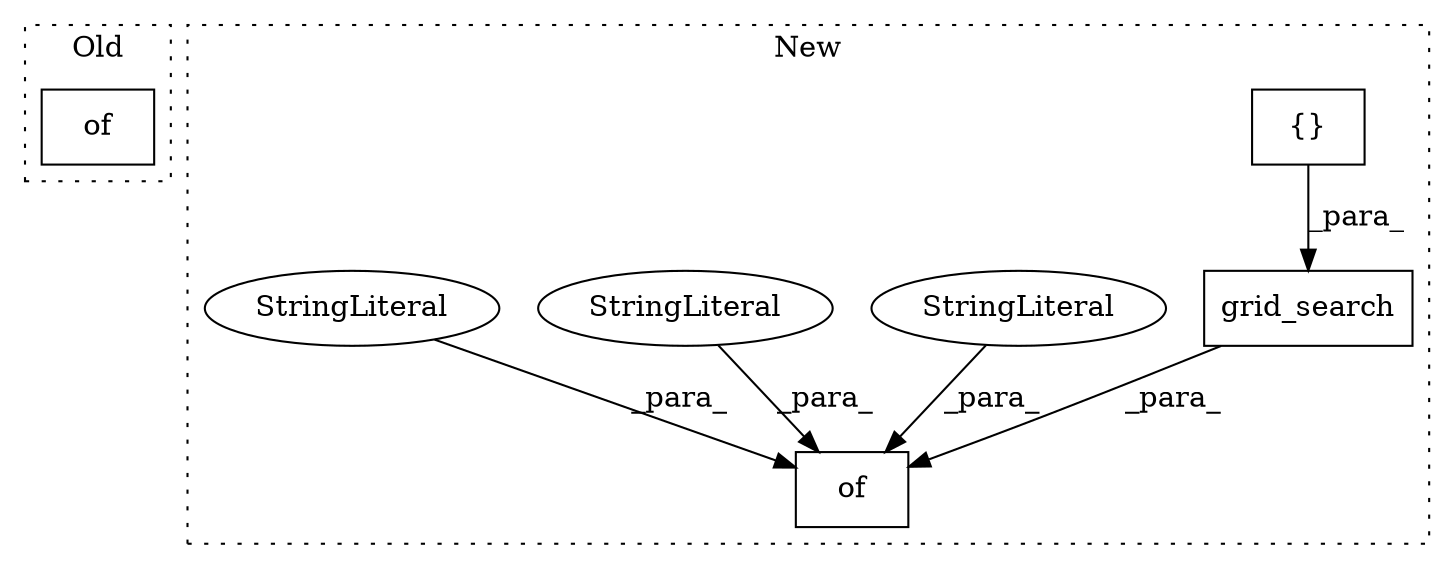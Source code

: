digraph G {
subgraph cluster0 {
1 [label="of" a="32" s="8840,8913" l="3,1" shape="box"];
label = "Old";
style="dotted";
}
subgraph cluster1 {
2 [label="grid_search" a="32" s="9019,9047" l="12,1" shape="box"];
3 [label="{}" a="4" s="9040,9046" l="1,1" shape="box"];
4 [label="of" a="32" s="8922,9150" l="3,2" shape="box"];
5 [label="StringLiteral" a="45" s="8979" l="13" shape="ellipse"];
6 [label="StringLiteral" a="45" s="9049" l="19" shape="ellipse"];
7 [label="StringLiteral" a="45" s="9104" l="23" shape="ellipse"];
label = "New";
style="dotted";
}
2 -> 4 [label="_para_"];
3 -> 2 [label="_para_"];
5 -> 4 [label="_para_"];
6 -> 4 [label="_para_"];
7 -> 4 [label="_para_"];
}